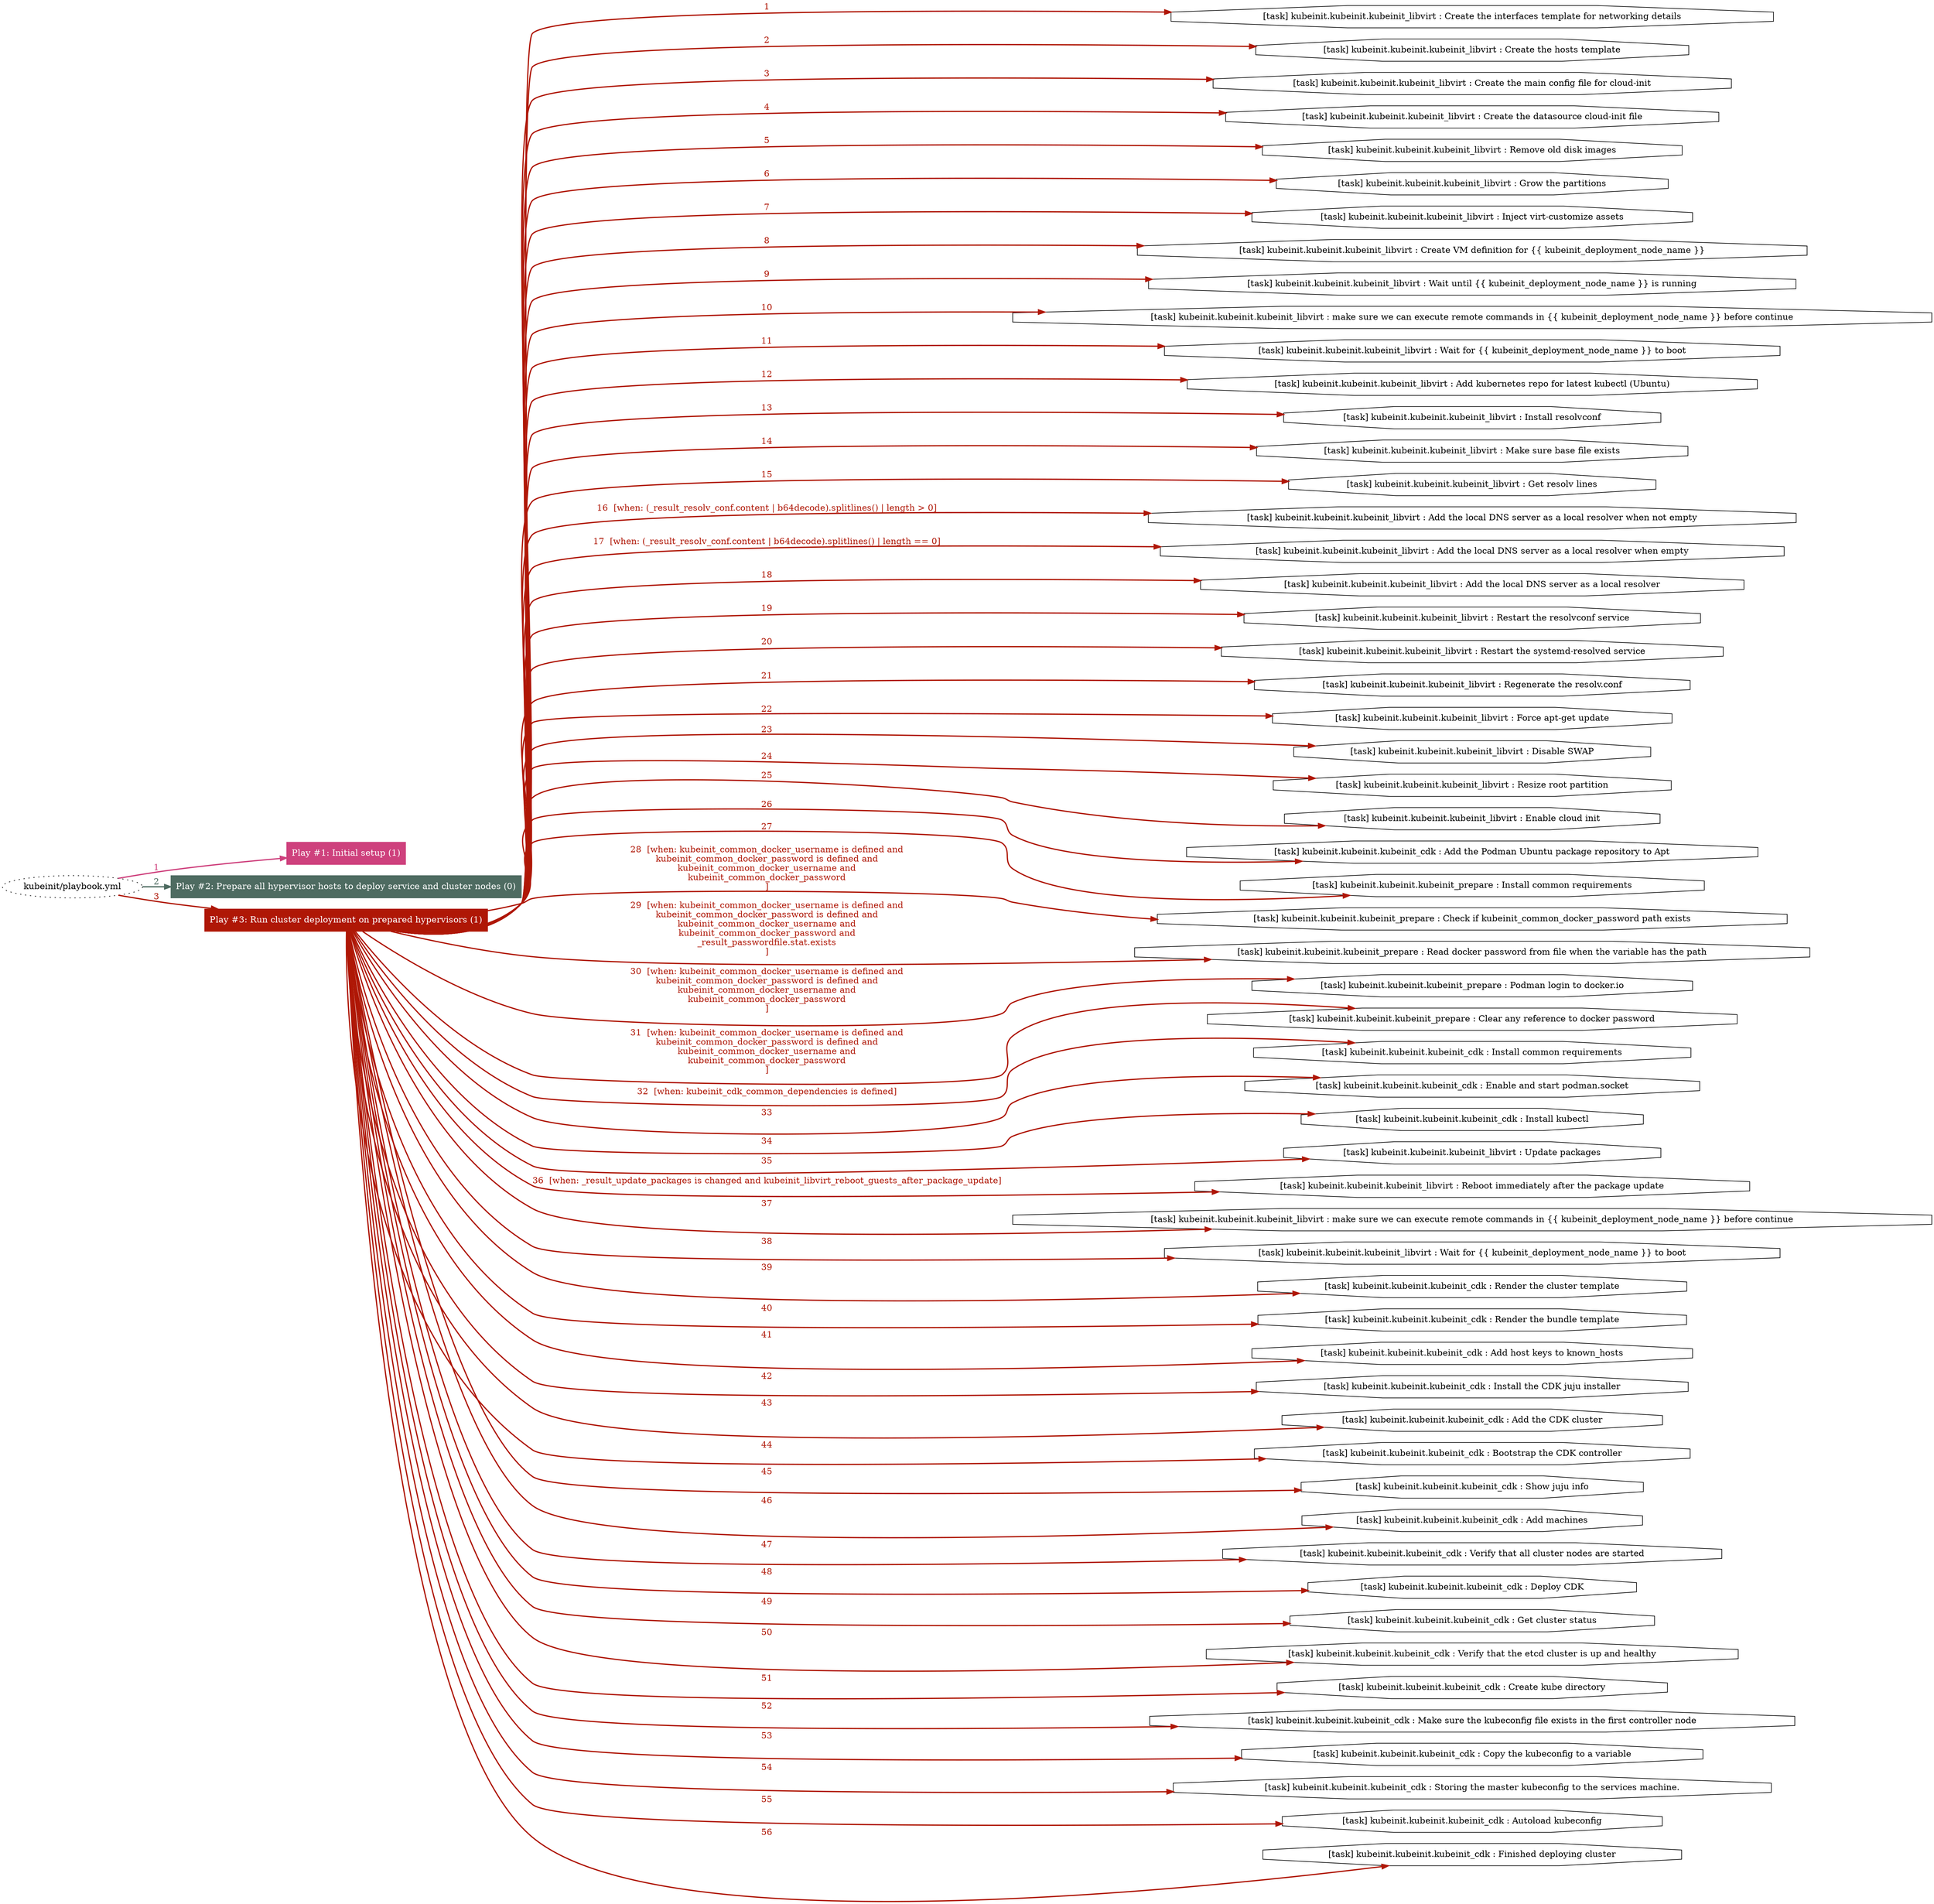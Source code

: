 digraph "kubeinit/playbook.yml "{
	graph [concentrate=true ordering=in rankdir=LR ratio=fill]
	edge [esep=5 sep=10]
	"kubeinit/playbook.yml" [id=root_node style=dotted]
	subgraph "Play #1: Initial setup (1) "{
		"Play #1: Initial setup (1)" [color="#ce417d" fontcolor="#ffffff" id="play_db9334a0-f05d-496b-92ea-11f9216d62e7" shape=box style=filled tooltip=localhost]
		"kubeinit/playbook.yml" -> "Play #1: Initial setup (1)" [label=1 color="#ce417d" fontcolor="#ce417d" id="edge_eadae912-0507-42a8-9abe-c14a1448d810" style=bold]
	}
	subgraph "Play #2: Prepare all hypervisor hosts to deploy service and cluster nodes (0) "{
		"Play #2: Prepare all hypervisor hosts to deploy service and cluster nodes (0)" [color="#4e6b61" fontcolor="#ffffff" id="play_346dbd83-7009-4483-847a-1692063b301c" shape=box style=filled tooltip=""]
		"kubeinit/playbook.yml" -> "Play #2: Prepare all hypervisor hosts to deploy service and cluster nodes (0)" [label=2 color="#4e6b61" fontcolor="#4e6b61" id="edge_2dd631ab-5466-4084-83b6-79e18bef9442" style=bold]
	}
	subgraph "Play #3: Run cluster deployment on prepared hypervisors (1) "{
		"Play #3: Run cluster deployment on prepared hypervisors (1)" [color="#af1706" fontcolor="#ffffff" id="play_deabc802-2f16-4c15-bb9f-03cafffc361e" shape=box style=filled tooltip=localhost]
		"kubeinit/playbook.yml" -> "Play #3: Run cluster deployment on prepared hypervisors (1)" [label=3 color="#af1706" fontcolor="#af1706" id="edge_251436ea-b190-4f70-9786-b8957a96834d" style=bold]
		"task_6db7b0eb-3542-4bd3-bbf4-67b75745cc46" [label="[task] kubeinit.kubeinit.kubeinit_libvirt : Create the interfaces template for networking details" id="task_6db7b0eb-3542-4bd3-bbf4-67b75745cc46" shape=octagon tooltip="[task] kubeinit.kubeinit.kubeinit_libvirt : Create the interfaces template for networking details"]
		"Play #3: Run cluster deployment on prepared hypervisors (1)" -> "task_6db7b0eb-3542-4bd3-bbf4-67b75745cc46" [label=1 color="#af1706" fontcolor="#af1706" id="edge_ad822ff1-4359-4263-820b-9244cabafc78" style=bold]
		"task_f107d310-f6e1-4e7e-87ec-c0f616348b99" [label="[task] kubeinit.kubeinit.kubeinit_libvirt : Create the hosts template" id="task_f107d310-f6e1-4e7e-87ec-c0f616348b99" shape=octagon tooltip="[task] kubeinit.kubeinit.kubeinit_libvirt : Create the hosts template"]
		"Play #3: Run cluster deployment on prepared hypervisors (1)" -> "task_f107d310-f6e1-4e7e-87ec-c0f616348b99" [label=2 color="#af1706" fontcolor="#af1706" id="edge_88484a87-5dcf-4692-a211-82ebe469c570" style=bold]
		"task_cd52f628-b866-4768-9074-87d14febfcfa" [label="[task] kubeinit.kubeinit.kubeinit_libvirt : Create the main config file for cloud-init" id="task_cd52f628-b866-4768-9074-87d14febfcfa" shape=octagon tooltip="[task] kubeinit.kubeinit.kubeinit_libvirt : Create the main config file for cloud-init"]
		"Play #3: Run cluster deployment on prepared hypervisors (1)" -> "task_cd52f628-b866-4768-9074-87d14febfcfa" [label=3 color="#af1706" fontcolor="#af1706" id="edge_95522ac5-c332-49fd-aa04-19cf15b5c1a6" style=bold]
		"task_727632b8-7a9b-4f0f-ac90-443642c2643d" [label="[task] kubeinit.kubeinit.kubeinit_libvirt : Create the datasource cloud-init file" id="task_727632b8-7a9b-4f0f-ac90-443642c2643d" shape=octagon tooltip="[task] kubeinit.kubeinit.kubeinit_libvirt : Create the datasource cloud-init file"]
		"Play #3: Run cluster deployment on prepared hypervisors (1)" -> "task_727632b8-7a9b-4f0f-ac90-443642c2643d" [label=4 color="#af1706" fontcolor="#af1706" id="edge_7214226f-315e-4e95-8651-44ecbece4631" style=bold]
		"task_e19bed6c-ce24-4552-93b9-2892a552cd5f" [label="[task] kubeinit.kubeinit.kubeinit_libvirt : Remove old disk images" id="task_e19bed6c-ce24-4552-93b9-2892a552cd5f" shape=octagon tooltip="[task] kubeinit.kubeinit.kubeinit_libvirt : Remove old disk images"]
		"Play #3: Run cluster deployment on prepared hypervisors (1)" -> "task_e19bed6c-ce24-4552-93b9-2892a552cd5f" [label=5 color="#af1706" fontcolor="#af1706" id="edge_273269ca-a1c6-4388-80fa-d4892e9ca6c4" style=bold]
		"task_3acab41e-f884-4cff-9011-77ae929bb20d" [label="[task] kubeinit.kubeinit.kubeinit_libvirt : Grow the partitions" id="task_3acab41e-f884-4cff-9011-77ae929bb20d" shape=octagon tooltip="[task] kubeinit.kubeinit.kubeinit_libvirt : Grow the partitions"]
		"Play #3: Run cluster deployment on prepared hypervisors (1)" -> "task_3acab41e-f884-4cff-9011-77ae929bb20d" [label=6 color="#af1706" fontcolor="#af1706" id="edge_8273d425-b5ee-4551-9214-3949f7949fad" style=bold]
		"task_ea2cac5e-7cf5-4223-8b1c-3d9ce82dddef" [label="[task] kubeinit.kubeinit.kubeinit_libvirt : Inject virt-customize assets" id="task_ea2cac5e-7cf5-4223-8b1c-3d9ce82dddef" shape=octagon tooltip="[task] kubeinit.kubeinit.kubeinit_libvirt : Inject virt-customize assets"]
		"Play #3: Run cluster deployment on prepared hypervisors (1)" -> "task_ea2cac5e-7cf5-4223-8b1c-3d9ce82dddef" [label=7 color="#af1706" fontcolor="#af1706" id="edge_5c45cf49-778a-4612-a7fa-674e019b8a91" style=bold]
		"task_09da6af8-d1b6-4113-9027-c950e2b508cf" [label="[task] kubeinit.kubeinit.kubeinit_libvirt : Create VM definition for {{ kubeinit_deployment_node_name }}" id="task_09da6af8-d1b6-4113-9027-c950e2b508cf" shape=octagon tooltip="[task] kubeinit.kubeinit.kubeinit_libvirt : Create VM definition for {{ kubeinit_deployment_node_name }}"]
		"Play #3: Run cluster deployment on prepared hypervisors (1)" -> "task_09da6af8-d1b6-4113-9027-c950e2b508cf" [label=8 color="#af1706" fontcolor="#af1706" id="edge_974ca061-607f-415f-b6d6-5179bd53f6c1" style=bold]
		"task_0d1a57da-3d0b-4080-bd6b-31d8192f5826" [label="[task] kubeinit.kubeinit.kubeinit_libvirt : Wait until {{ kubeinit_deployment_node_name }} is running" id="task_0d1a57da-3d0b-4080-bd6b-31d8192f5826" shape=octagon tooltip="[task] kubeinit.kubeinit.kubeinit_libvirt : Wait until {{ kubeinit_deployment_node_name }} is running"]
		"Play #3: Run cluster deployment on prepared hypervisors (1)" -> "task_0d1a57da-3d0b-4080-bd6b-31d8192f5826" [label=9 color="#af1706" fontcolor="#af1706" id="edge_2a94b073-d885-4d28-87b8-ebf330db0b80" style=bold]
		"task_bf08aaa4-15af-4f79-8540-6dc39913e8e6" [label="[task] kubeinit.kubeinit.kubeinit_libvirt : make sure we can execute remote commands in {{ kubeinit_deployment_node_name }} before continue" id="task_bf08aaa4-15af-4f79-8540-6dc39913e8e6" shape=octagon tooltip="[task] kubeinit.kubeinit.kubeinit_libvirt : make sure we can execute remote commands in {{ kubeinit_deployment_node_name }} before continue"]
		"Play #3: Run cluster deployment on prepared hypervisors (1)" -> "task_bf08aaa4-15af-4f79-8540-6dc39913e8e6" [label=10 color="#af1706" fontcolor="#af1706" id="edge_ca5cc241-e580-47aa-abb9-2a250c258f68" style=bold]
		"task_8f9b51a8-7a19-4def-aff6-bd6987508d38" [label="[task] kubeinit.kubeinit.kubeinit_libvirt : Wait for {{ kubeinit_deployment_node_name }} to boot" id="task_8f9b51a8-7a19-4def-aff6-bd6987508d38" shape=octagon tooltip="[task] kubeinit.kubeinit.kubeinit_libvirt : Wait for {{ kubeinit_deployment_node_name }} to boot"]
		"Play #3: Run cluster deployment on prepared hypervisors (1)" -> "task_8f9b51a8-7a19-4def-aff6-bd6987508d38" [label=11 color="#af1706" fontcolor="#af1706" id="edge_112e14da-160f-4e4d-a0bc-bae018cadb39" style=bold]
		"task_a5185725-85e9-4e48-82c0-69b82cdb563f" [label="[task] kubeinit.kubeinit.kubeinit_libvirt : Add kubernetes repo for latest kubectl (Ubuntu)" id="task_a5185725-85e9-4e48-82c0-69b82cdb563f" shape=octagon tooltip="[task] kubeinit.kubeinit.kubeinit_libvirt : Add kubernetes repo for latest kubectl (Ubuntu)"]
		"Play #3: Run cluster deployment on prepared hypervisors (1)" -> "task_a5185725-85e9-4e48-82c0-69b82cdb563f" [label=12 color="#af1706" fontcolor="#af1706" id="edge_ca732e3d-ba91-4a3f-832e-18e45ef0c267" style=bold]
		"task_d1f6b1ec-15ce-47e2-ad0a-a6fc096fb386" [label="[task] kubeinit.kubeinit.kubeinit_libvirt : Install resolvconf" id="task_d1f6b1ec-15ce-47e2-ad0a-a6fc096fb386" shape=octagon tooltip="[task] kubeinit.kubeinit.kubeinit_libvirt : Install resolvconf"]
		"Play #3: Run cluster deployment on prepared hypervisors (1)" -> "task_d1f6b1ec-15ce-47e2-ad0a-a6fc096fb386" [label=13 color="#af1706" fontcolor="#af1706" id="edge_8bf9c835-422c-4bdf-a60e-807a913e7017" style=bold]
		"task_9456c187-3fee-456a-9844-74e7f6c14d43" [label="[task] kubeinit.kubeinit.kubeinit_libvirt : Make sure base file exists" id="task_9456c187-3fee-456a-9844-74e7f6c14d43" shape=octagon tooltip="[task] kubeinit.kubeinit.kubeinit_libvirt : Make sure base file exists"]
		"Play #3: Run cluster deployment on prepared hypervisors (1)" -> "task_9456c187-3fee-456a-9844-74e7f6c14d43" [label=14 color="#af1706" fontcolor="#af1706" id="edge_430f53a9-1b74-45b9-b1cb-f6db18eea327" style=bold]
		"task_2c1bf5b5-8c5b-45c8-920c-f5d180ebe332" [label="[task] kubeinit.kubeinit.kubeinit_libvirt : Get resolv lines" id="task_2c1bf5b5-8c5b-45c8-920c-f5d180ebe332" shape=octagon tooltip="[task] kubeinit.kubeinit.kubeinit_libvirt : Get resolv lines"]
		"Play #3: Run cluster deployment on prepared hypervisors (1)" -> "task_2c1bf5b5-8c5b-45c8-920c-f5d180ebe332" [label=15 color="#af1706" fontcolor="#af1706" id="edge_eb1fa6a5-e261-4134-85e3-7df6470f6667" style=bold]
		"task_5a557538-e407-4aeb-8271-9e313217a14a" [label="[task] kubeinit.kubeinit.kubeinit_libvirt : Add the local DNS server as a local resolver when not empty" id="task_5a557538-e407-4aeb-8271-9e313217a14a" shape=octagon tooltip="[task] kubeinit.kubeinit.kubeinit_libvirt : Add the local DNS server as a local resolver when not empty"]
		"Play #3: Run cluster deployment on prepared hypervisors (1)" -> "task_5a557538-e407-4aeb-8271-9e313217a14a" [label="16  [when: (_result_resolv_conf.content | b64decode).splitlines() | length > 0]" color="#af1706" fontcolor="#af1706" id="edge_398633ad-cda7-4d29-9d42-cfbdec192e17" style=bold]
		"task_7af4487d-2644-4711-9712-75d5bc104bc2" [label="[task] kubeinit.kubeinit.kubeinit_libvirt : Add the local DNS server as a local resolver when empty" id="task_7af4487d-2644-4711-9712-75d5bc104bc2" shape=octagon tooltip="[task] kubeinit.kubeinit.kubeinit_libvirt : Add the local DNS server as a local resolver when empty"]
		"Play #3: Run cluster deployment on prepared hypervisors (1)" -> "task_7af4487d-2644-4711-9712-75d5bc104bc2" [label="17  [when: (_result_resolv_conf.content | b64decode).splitlines() | length == 0]" color="#af1706" fontcolor="#af1706" id="edge_145024a4-5fcc-4236-be2e-1ad65543366d" style=bold]
		"task_464722cd-759d-40f6-a947-1c95bb761446" [label="[task] kubeinit.kubeinit.kubeinit_libvirt : Add the local DNS server as a local resolver" id="task_464722cd-759d-40f6-a947-1c95bb761446" shape=octagon tooltip="[task] kubeinit.kubeinit.kubeinit_libvirt : Add the local DNS server as a local resolver"]
		"Play #3: Run cluster deployment on prepared hypervisors (1)" -> "task_464722cd-759d-40f6-a947-1c95bb761446" [label=18 color="#af1706" fontcolor="#af1706" id="edge_21f9851f-9756-493c-af83-1b1321abe926" style=bold]
		"task_ba4eef05-f1d6-464f-a4bf-236d20bb7c98" [label="[task] kubeinit.kubeinit.kubeinit_libvirt : Restart the resolvconf service" id="task_ba4eef05-f1d6-464f-a4bf-236d20bb7c98" shape=octagon tooltip="[task] kubeinit.kubeinit.kubeinit_libvirt : Restart the resolvconf service"]
		"Play #3: Run cluster deployment on prepared hypervisors (1)" -> "task_ba4eef05-f1d6-464f-a4bf-236d20bb7c98" [label=19 color="#af1706" fontcolor="#af1706" id="edge_76af712d-3f7c-4b8a-8e6f-4f86f166b63a" style=bold]
		"task_3bc506c0-fca5-4fdc-b65b-0f6fa33516c5" [label="[task] kubeinit.kubeinit.kubeinit_libvirt : Restart the systemd-resolved service" id="task_3bc506c0-fca5-4fdc-b65b-0f6fa33516c5" shape=octagon tooltip="[task] kubeinit.kubeinit.kubeinit_libvirt : Restart the systemd-resolved service"]
		"Play #3: Run cluster deployment on prepared hypervisors (1)" -> "task_3bc506c0-fca5-4fdc-b65b-0f6fa33516c5" [label=20 color="#af1706" fontcolor="#af1706" id="edge_a5fb7716-4f49-4d90-a0eb-64330c7b28e5" style=bold]
		"task_797784de-c340-4d0b-86b9-991e76bae6ee" [label="[task] kubeinit.kubeinit.kubeinit_libvirt : Regenerate the resolv.conf" id="task_797784de-c340-4d0b-86b9-991e76bae6ee" shape=octagon tooltip="[task] kubeinit.kubeinit.kubeinit_libvirt : Regenerate the resolv.conf"]
		"Play #3: Run cluster deployment on prepared hypervisors (1)" -> "task_797784de-c340-4d0b-86b9-991e76bae6ee" [label=21 color="#af1706" fontcolor="#af1706" id="edge_d88f7ef0-e03f-41eb-808b-7bec89440fea" style=bold]
		"task_032fb6ec-024a-4799-b488-a4a277c16e4e" [label="[task] kubeinit.kubeinit.kubeinit_libvirt : Force apt-get update" id="task_032fb6ec-024a-4799-b488-a4a277c16e4e" shape=octagon tooltip="[task] kubeinit.kubeinit.kubeinit_libvirt : Force apt-get update"]
		"Play #3: Run cluster deployment on prepared hypervisors (1)" -> "task_032fb6ec-024a-4799-b488-a4a277c16e4e" [label=22 color="#af1706" fontcolor="#af1706" id="edge_3a8a087e-d1ec-4702-8443-eee34bd4c8b8" style=bold]
		"task_ab465051-0186-4846-a3f6-f7d512a4bbe3" [label="[task] kubeinit.kubeinit.kubeinit_libvirt : Disable SWAP" id="task_ab465051-0186-4846-a3f6-f7d512a4bbe3" shape=octagon tooltip="[task] kubeinit.kubeinit.kubeinit_libvirt : Disable SWAP"]
		"Play #3: Run cluster deployment on prepared hypervisors (1)" -> "task_ab465051-0186-4846-a3f6-f7d512a4bbe3" [label=23 color="#af1706" fontcolor="#af1706" id="edge_b9447eb8-02e1-4aff-80e6-ff5a75a6ed43" style=bold]
		"task_ca17542f-60ff-499a-8168-184c459c3992" [label="[task] kubeinit.kubeinit.kubeinit_libvirt : Resize root partition" id="task_ca17542f-60ff-499a-8168-184c459c3992" shape=octagon tooltip="[task] kubeinit.kubeinit.kubeinit_libvirt : Resize root partition"]
		"Play #3: Run cluster deployment on prepared hypervisors (1)" -> "task_ca17542f-60ff-499a-8168-184c459c3992" [label=24 color="#af1706" fontcolor="#af1706" id="edge_b3049806-7859-467f-88e2-69b7d15bf796" style=bold]
		"task_d53f7bc7-ae64-4a17-abfc-c4ec9a32607f" [label="[task] kubeinit.kubeinit.kubeinit_libvirt : Enable cloud init" id="task_d53f7bc7-ae64-4a17-abfc-c4ec9a32607f" shape=octagon tooltip="[task] kubeinit.kubeinit.kubeinit_libvirt : Enable cloud init"]
		"Play #3: Run cluster deployment on prepared hypervisors (1)" -> "task_d53f7bc7-ae64-4a17-abfc-c4ec9a32607f" [label=25 color="#af1706" fontcolor="#af1706" id="edge_563e641d-fec5-4dfc-b58b-61bffe50fed7" style=bold]
		"task_9c7a9093-dc47-41fd-98ac-a9bcf88811f8" [label="[task] kubeinit.kubeinit.kubeinit_cdk : Add the Podman Ubuntu package repository to Apt" id="task_9c7a9093-dc47-41fd-98ac-a9bcf88811f8" shape=octagon tooltip="[task] kubeinit.kubeinit.kubeinit_cdk : Add the Podman Ubuntu package repository to Apt"]
		"Play #3: Run cluster deployment on prepared hypervisors (1)" -> "task_9c7a9093-dc47-41fd-98ac-a9bcf88811f8" [label=26 color="#af1706" fontcolor="#af1706" id="edge_fcbf81cc-e994-47e7-b25f-ad05087d5158" style=bold]
		"task_7c82e84f-c9a5-4dad-a0f1-59c4dd247b4c" [label="[task] kubeinit.kubeinit.kubeinit_prepare : Install common requirements" id="task_7c82e84f-c9a5-4dad-a0f1-59c4dd247b4c" shape=octagon tooltip="[task] kubeinit.kubeinit.kubeinit_prepare : Install common requirements"]
		"Play #3: Run cluster deployment on prepared hypervisors (1)" -> "task_7c82e84f-c9a5-4dad-a0f1-59c4dd247b4c" [label=27 color="#af1706" fontcolor="#af1706" id="edge_661d112f-1846-4d34-ac78-52c669d4c988" style=bold]
		"task_a6bf3af1-9ee8-4843-a9a6-b767c0bc05c6" [label="[task] kubeinit.kubeinit.kubeinit_prepare : Check if kubeinit_common_docker_password path exists" id="task_a6bf3af1-9ee8-4843-a9a6-b767c0bc05c6" shape=octagon tooltip="[task] kubeinit.kubeinit.kubeinit_prepare : Check if kubeinit_common_docker_password path exists"]
		"Play #3: Run cluster deployment on prepared hypervisors (1)" -> "task_a6bf3af1-9ee8-4843-a9a6-b767c0bc05c6" [label="28  [when: kubeinit_common_docker_username is defined and
kubeinit_common_docker_password is defined and
kubeinit_common_docker_username and
kubeinit_common_docker_password
]" color="#af1706" fontcolor="#af1706" id="edge_b30a8bab-dd25-4a71-8f8d-fd3cee3755e0" style=bold]
		"task_67fa32ef-94a9-4079-8bd0-9ed4f056d369" [label="[task] kubeinit.kubeinit.kubeinit_prepare : Read docker password from file when the variable has the path" id="task_67fa32ef-94a9-4079-8bd0-9ed4f056d369" shape=octagon tooltip="[task] kubeinit.kubeinit.kubeinit_prepare : Read docker password from file when the variable has the path"]
		"Play #3: Run cluster deployment on prepared hypervisors (1)" -> "task_67fa32ef-94a9-4079-8bd0-9ed4f056d369" [label="29  [when: kubeinit_common_docker_username is defined and
kubeinit_common_docker_password is defined and
kubeinit_common_docker_username and
kubeinit_common_docker_password and
_result_passwordfile.stat.exists
]" color="#af1706" fontcolor="#af1706" id="edge_0702ca2c-1392-4d55-ba9c-0608a35c764f" style=bold]
		"task_613fd0a9-e474-4bff-b1ec-d3a870ac2579" [label="[task] kubeinit.kubeinit.kubeinit_prepare : Podman login to docker.io" id="task_613fd0a9-e474-4bff-b1ec-d3a870ac2579" shape=octagon tooltip="[task] kubeinit.kubeinit.kubeinit_prepare : Podman login to docker.io"]
		"Play #3: Run cluster deployment on prepared hypervisors (1)" -> "task_613fd0a9-e474-4bff-b1ec-d3a870ac2579" [label="30  [when: kubeinit_common_docker_username is defined and
kubeinit_common_docker_password is defined and
kubeinit_common_docker_username and
kubeinit_common_docker_password
]" color="#af1706" fontcolor="#af1706" id="edge_17691a62-67cd-46d5-87c8-3a4ebd123185" style=bold]
		"task_fd5afcb2-1372-4b52-86df-275eea58828a" [label="[task] kubeinit.kubeinit.kubeinit_prepare : Clear any reference to docker password" id="task_fd5afcb2-1372-4b52-86df-275eea58828a" shape=octagon tooltip="[task] kubeinit.kubeinit.kubeinit_prepare : Clear any reference to docker password"]
		"Play #3: Run cluster deployment on prepared hypervisors (1)" -> "task_fd5afcb2-1372-4b52-86df-275eea58828a" [label="31  [when: kubeinit_common_docker_username is defined and
kubeinit_common_docker_password is defined and
kubeinit_common_docker_username and
kubeinit_common_docker_password
]" color="#af1706" fontcolor="#af1706" id="edge_a2e4bfe7-7789-4740-ad41-6c54588ade5d" style=bold]
		"task_9ac826a6-e8ae-45ed-b9ae-fb4743bbd81a" [label="[task] kubeinit.kubeinit.kubeinit_cdk : Install common requirements" id="task_9ac826a6-e8ae-45ed-b9ae-fb4743bbd81a" shape=octagon tooltip="[task] kubeinit.kubeinit.kubeinit_cdk : Install common requirements"]
		"Play #3: Run cluster deployment on prepared hypervisors (1)" -> "task_9ac826a6-e8ae-45ed-b9ae-fb4743bbd81a" [label="32  [when: kubeinit_cdk_common_dependencies is defined]" color="#af1706" fontcolor="#af1706" id="edge_a6bef9af-a72f-4e5e-84db-86dd26aa33c5" style=bold]
		"task_5f71ba8e-3f45-48f2-8f2c-0f9f288db3b5" [label="[task] kubeinit.kubeinit.kubeinit_cdk : Enable and start podman.socket" id="task_5f71ba8e-3f45-48f2-8f2c-0f9f288db3b5" shape=octagon tooltip="[task] kubeinit.kubeinit.kubeinit_cdk : Enable and start podman.socket"]
		"Play #3: Run cluster deployment on prepared hypervisors (1)" -> "task_5f71ba8e-3f45-48f2-8f2c-0f9f288db3b5" [label=33 color="#af1706" fontcolor="#af1706" id="edge_fb799860-8a19-49f9-b6f2-4e2101c12bb5" style=bold]
		"task_35db8ed5-8a63-4167-acb2-d69263f1792b" [label="[task] kubeinit.kubeinit.kubeinit_cdk : Install kubectl" id="task_35db8ed5-8a63-4167-acb2-d69263f1792b" shape=octagon tooltip="[task] kubeinit.kubeinit.kubeinit_cdk : Install kubectl"]
		"Play #3: Run cluster deployment on prepared hypervisors (1)" -> "task_35db8ed5-8a63-4167-acb2-d69263f1792b" [label=34 color="#af1706" fontcolor="#af1706" id="edge_a481c3f2-8bbc-4e39-a275-497e8cd2dc2a" style=bold]
		"task_a7405156-a59f-4a3b-ace0-0bcd9adab58b" [label="[task] kubeinit.kubeinit.kubeinit_libvirt : Update packages" id="task_a7405156-a59f-4a3b-ace0-0bcd9adab58b" shape=octagon tooltip="[task] kubeinit.kubeinit.kubeinit_libvirt : Update packages"]
		"Play #3: Run cluster deployment on prepared hypervisors (1)" -> "task_a7405156-a59f-4a3b-ace0-0bcd9adab58b" [label=35 color="#af1706" fontcolor="#af1706" id="edge_807ed4d5-e6b1-4c83-bcd0-ec385c7af538" style=bold]
		"task_1a356f66-ef53-408d-a6a5-33bc226119f6" [label="[task] kubeinit.kubeinit.kubeinit_libvirt : Reboot immediately after the package update" id="task_1a356f66-ef53-408d-a6a5-33bc226119f6" shape=octagon tooltip="[task] kubeinit.kubeinit.kubeinit_libvirt : Reboot immediately after the package update"]
		"Play #3: Run cluster deployment on prepared hypervisors (1)" -> "task_1a356f66-ef53-408d-a6a5-33bc226119f6" [label="36  [when: _result_update_packages is changed and kubeinit_libvirt_reboot_guests_after_package_update]" color="#af1706" fontcolor="#af1706" id="edge_50e24b4b-eb38-46bc-b01d-72b574c9c1e8" style=bold]
		"task_22dc471a-bdd4-45cf-9980-be19b8f400dd" [label="[task] kubeinit.kubeinit.kubeinit_libvirt : make sure we can execute remote commands in {{ kubeinit_deployment_node_name }} before continue" id="task_22dc471a-bdd4-45cf-9980-be19b8f400dd" shape=octagon tooltip="[task] kubeinit.kubeinit.kubeinit_libvirt : make sure we can execute remote commands in {{ kubeinit_deployment_node_name }} before continue"]
		"Play #3: Run cluster deployment on prepared hypervisors (1)" -> "task_22dc471a-bdd4-45cf-9980-be19b8f400dd" [label=37 color="#af1706" fontcolor="#af1706" id="edge_1878df69-4a00-41a4-84ba-22926ba44893" style=bold]
		"task_a5270df5-3e7d-4257-a9ab-702d0f02a331" [label="[task] kubeinit.kubeinit.kubeinit_libvirt : Wait for {{ kubeinit_deployment_node_name }} to boot" id="task_a5270df5-3e7d-4257-a9ab-702d0f02a331" shape=octagon tooltip="[task] kubeinit.kubeinit.kubeinit_libvirt : Wait for {{ kubeinit_deployment_node_name }} to boot"]
		"Play #3: Run cluster deployment on prepared hypervisors (1)" -> "task_a5270df5-3e7d-4257-a9ab-702d0f02a331" [label=38 color="#af1706" fontcolor="#af1706" id="edge_6f4019fd-117e-4b50-8c38-48c7a3d47a1f" style=bold]
		"task_7e472ef0-2bd8-4f0d-ab20-d4fd7376c22d" [label="[task] kubeinit.kubeinit.kubeinit_cdk : Render the cluster template" id="task_7e472ef0-2bd8-4f0d-ab20-d4fd7376c22d" shape=octagon tooltip="[task] kubeinit.kubeinit.kubeinit_cdk : Render the cluster template"]
		"Play #3: Run cluster deployment on prepared hypervisors (1)" -> "task_7e472ef0-2bd8-4f0d-ab20-d4fd7376c22d" [label=39 color="#af1706" fontcolor="#af1706" id="edge_3ac93591-7dfc-4ce4-a5fe-158880b43274" style=bold]
		"task_a9161ab6-24cb-4e37-b2ca-3acfd0633362" [label="[task] kubeinit.kubeinit.kubeinit_cdk : Render the bundle template" id="task_a9161ab6-24cb-4e37-b2ca-3acfd0633362" shape=octagon tooltip="[task] kubeinit.kubeinit.kubeinit_cdk : Render the bundle template"]
		"Play #3: Run cluster deployment on prepared hypervisors (1)" -> "task_a9161ab6-24cb-4e37-b2ca-3acfd0633362" [label=40 color="#af1706" fontcolor="#af1706" id="edge_3f8197a0-55df-4608-a012-1f60aae831c3" style=bold]
		"task_3e484233-ce13-47cd-ba39-6f0b486c9c00" [label="[task] kubeinit.kubeinit.kubeinit_cdk : Add host keys to known_hosts" id="task_3e484233-ce13-47cd-ba39-6f0b486c9c00" shape=octagon tooltip="[task] kubeinit.kubeinit.kubeinit_cdk : Add host keys to known_hosts"]
		"Play #3: Run cluster deployment on prepared hypervisors (1)" -> "task_3e484233-ce13-47cd-ba39-6f0b486c9c00" [label=41 color="#af1706" fontcolor="#af1706" id="edge_28b7c9ba-ec0f-4f93-ba82-7136e267c5b6" style=bold]
		"task_a51a93c9-1dda-4484-a226-d5003f763f05" [label="[task] kubeinit.kubeinit.kubeinit_cdk : Install the CDK juju installer" id="task_a51a93c9-1dda-4484-a226-d5003f763f05" shape=octagon tooltip="[task] kubeinit.kubeinit.kubeinit_cdk : Install the CDK juju installer"]
		"Play #3: Run cluster deployment on prepared hypervisors (1)" -> "task_a51a93c9-1dda-4484-a226-d5003f763f05" [label=42 color="#af1706" fontcolor="#af1706" id="edge_b4133a7c-848e-47ed-bb37-b77d38308710" style=bold]
		"task_cb1a5655-144c-4304-b2ee-d7e383b51ea2" [label="[task] kubeinit.kubeinit.kubeinit_cdk : Add the CDK cluster" id="task_cb1a5655-144c-4304-b2ee-d7e383b51ea2" shape=octagon tooltip="[task] kubeinit.kubeinit.kubeinit_cdk : Add the CDK cluster"]
		"Play #3: Run cluster deployment on prepared hypervisors (1)" -> "task_cb1a5655-144c-4304-b2ee-d7e383b51ea2" [label=43 color="#af1706" fontcolor="#af1706" id="edge_612be748-99c2-41c0-9254-ef46834b2946" style=bold]
		"task_6ff04a3d-8ed2-4061-9446-ebd58c372b8c" [label="[task] kubeinit.kubeinit.kubeinit_cdk : Bootstrap the CDK controller" id="task_6ff04a3d-8ed2-4061-9446-ebd58c372b8c" shape=octagon tooltip="[task] kubeinit.kubeinit.kubeinit_cdk : Bootstrap the CDK controller"]
		"Play #3: Run cluster deployment on prepared hypervisors (1)" -> "task_6ff04a3d-8ed2-4061-9446-ebd58c372b8c" [label=44 color="#af1706" fontcolor="#af1706" id="edge_2bd5257f-298c-4f0b-980e-320eeaa7dd9b" style=bold]
		"task_81be4c28-c0c7-447d-9657-8376a48d2585" [label="[task] kubeinit.kubeinit.kubeinit_cdk : Show juju info" id="task_81be4c28-c0c7-447d-9657-8376a48d2585" shape=octagon tooltip="[task] kubeinit.kubeinit.kubeinit_cdk : Show juju info"]
		"Play #3: Run cluster deployment on prepared hypervisors (1)" -> "task_81be4c28-c0c7-447d-9657-8376a48d2585" [label=45 color="#af1706" fontcolor="#af1706" id="edge_f88fdf81-d9eb-4e99-9f45-9b0206cff4aa" style=bold]
		"task_c7ec83ec-6e72-4041-94f7-26ad55d593ff" [label="[task] kubeinit.kubeinit.kubeinit_cdk : Add machines" id="task_c7ec83ec-6e72-4041-94f7-26ad55d593ff" shape=octagon tooltip="[task] kubeinit.kubeinit.kubeinit_cdk : Add machines"]
		"Play #3: Run cluster deployment on prepared hypervisors (1)" -> "task_c7ec83ec-6e72-4041-94f7-26ad55d593ff" [label=46 color="#af1706" fontcolor="#af1706" id="edge_0dbd5662-c0fb-4795-abd1-ef2ec3f3d0e7" style=bold]
		"task_bfd8be02-c859-4169-8794-3f155749780f" [label="[task] kubeinit.kubeinit.kubeinit_cdk : Verify that all cluster nodes are started" id="task_bfd8be02-c859-4169-8794-3f155749780f" shape=octagon tooltip="[task] kubeinit.kubeinit.kubeinit_cdk : Verify that all cluster nodes are started"]
		"Play #3: Run cluster deployment on prepared hypervisors (1)" -> "task_bfd8be02-c859-4169-8794-3f155749780f" [label=47 color="#af1706" fontcolor="#af1706" id="edge_0d08cc23-5028-4ddc-a43b-07e91c082e42" style=bold]
		"task_10c6836b-343c-4a63-be1b-2fbf3368fb02" [label="[task] kubeinit.kubeinit.kubeinit_cdk : Deploy CDK" id="task_10c6836b-343c-4a63-be1b-2fbf3368fb02" shape=octagon tooltip="[task] kubeinit.kubeinit.kubeinit_cdk : Deploy CDK"]
		"Play #3: Run cluster deployment on prepared hypervisors (1)" -> "task_10c6836b-343c-4a63-be1b-2fbf3368fb02" [label=48 color="#af1706" fontcolor="#af1706" id="edge_9ece81a2-9f40-4d03-9152-37719e881f8e" style=bold]
		"task_2e9a847e-b32c-4dcf-95f2-59870b1021af" [label="[task] kubeinit.kubeinit.kubeinit_cdk : Get cluster status" id="task_2e9a847e-b32c-4dcf-95f2-59870b1021af" shape=octagon tooltip="[task] kubeinit.kubeinit.kubeinit_cdk : Get cluster status"]
		"Play #3: Run cluster deployment on prepared hypervisors (1)" -> "task_2e9a847e-b32c-4dcf-95f2-59870b1021af" [label=49 color="#af1706" fontcolor="#af1706" id="edge_cf7c686d-7eed-449f-9c34-cae4dd307bbe" style=bold]
		"task_6203cca7-6070-4a9b-8779-037eefa66b09" [label="[task] kubeinit.kubeinit.kubeinit_cdk : Verify that the etcd cluster is up and healthy" id="task_6203cca7-6070-4a9b-8779-037eefa66b09" shape=octagon tooltip="[task] kubeinit.kubeinit.kubeinit_cdk : Verify that the etcd cluster is up and healthy"]
		"Play #3: Run cluster deployment on prepared hypervisors (1)" -> "task_6203cca7-6070-4a9b-8779-037eefa66b09" [label=50 color="#af1706" fontcolor="#af1706" id="edge_07c530b3-dcef-4cf5-a41b-5bab869d2fbf" style=bold]
		"task_a5724356-ef78-4d4f-968e-f0fb17a0ee8a" [label="[task] kubeinit.kubeinit.kubeinit_cdk : Create kube directory" id="task_a5724356-ef78-4d4f-968e-f0fb17a0ee8a" shape=octagon tooltip="[task] kubeinit.kubeinit.kubeinit_cdk : Create kube directory"]
		"Play #3: Run cluster deployment on prepared hypervisors (1)" -> "task_a5724356-ef78-4d4f-968e-f0fb17a0ee8a" [label=51 color="#af1706" fontcolor="#af1706" id="edge_579b4713-26d3-4803-9834-4aab40eb659d" style=bold]
		"task_dc3246bb-91dc-4982-b15e-af0a1f3dced1" [label="[task] kubeinit.kubeinit.kubeinit_cdk : Make sure the kubeconfig file exists in the first controller node" id="task_dc3246bb-91dc-4982-b15e-af0a1f3dced1" shape=octagon tooltip="[task] kubeinit.kubeinit.kubeinit_cdk : Make sure the kubeconfig file exists in the first controller node"]
		"Play #3: Run cluster deployment on prepared hypervisors (1)" -> "task_dc3246bb-91dc-4982-b15e-af0a1f3dced1" [label=52 color="#af1706" fontcolor="#af1706" id="edge_43ceba62-1db7-4350-8018-d0487eb26649" style=bold]
		"task_5800765d-4621-4bc3-a7c8-85903ecf8cac" [label="[task] kubeinit.kubeinit.kubeinit_cdk : Copy the kubeconfig to a variable" id="task_5800765d-4621-4bc3-a7c8-85903ecf8cac" shape=octagon tooltip="[task] kubeinit.kubeinit.kubeinit_cdk : Copy the kubeconfig to a variable"]
		"Play #3: Run cluster deployment on prepared hypervisors (1)" -> "task_5800765d-4621-4bc3-a7c8-85903ecf8cac" [label=53 color="#af1706" fontcolor="#af1706" id="edge_d1976657-abc4-4c1a-89a8-b2a3a1519f32" style=bold]
		"task_d1b4f4b4-de4a-4944-a73f-5d06c8041645" [label="[task] kubeinit.kubeinit.kubeinit_cdk : Storing the master kubeconfig to the services machine." id="task_d1b4f4b4-de4a-4944-a73f-5d06c8041645" shape=octagon tooltip="[task] kubeinit.kubeinit.kubeinit_cdk : Storing the master kubeconfig to the services machine."]
		"Play #3: Run cluster deployment on prepared hypervisors (1)" -> "task_d1b4f4b4-de4a-4944-a73f-5d06c8041645" [label=54 color="#af1706" fontcolor="#af1706" id="edge_c52149f5-7d0f-46d5-9815-a66991b105eb" style=bold]
		"task_91208eb0-f805-49dc-adec-0f6efe92b14f" [label="[task] kubeinit.kubeinit.kubeinit_cdk : Autoload kubeconfig" id="task_91208eb0-f805-49dc-adec-0f6efe92b14f" shape=octagon tooltip="[task] kubeinit.kubeinit.kubeinit_cdk : Autoload kubeconfig"]
		"Play #3: Run cluster deployment on prepared hypervisors (1)" -> "task_91208eb0-f805-49dc-adec-0f6efe92b14f" [label=55 color="#af1706" fontcolor="#af1706" id="edge_7b8aeac9-1252-44f8-828e-0f11a7d063a4" style=bold]
		"task_ecf30bff-5210-4c94-8065-b0f4fc12570e" [label="[task] kubeinit.kubeinit.kubeinit_cdk : Finished deploying cluster" id="task_ecf30bff-5210-4c94-8065-b0f4fc12570e" shape=octagon tooltip="[task] kubeinit.kubeinit.kubeinit_cdk : Finished deploying cluster"]
		"Play #3: Run cluster deployment on prepared hypervisors (1)" -> "task_ecf30bff-5210-4c94-8065-b0f4fc12570e" [label=56 color="#af1706" fontcolor="#af1706" id="edge_2e8b476c-a235-440f-a0ce-d9b8cf4980ad" style=bold]
	}
}
